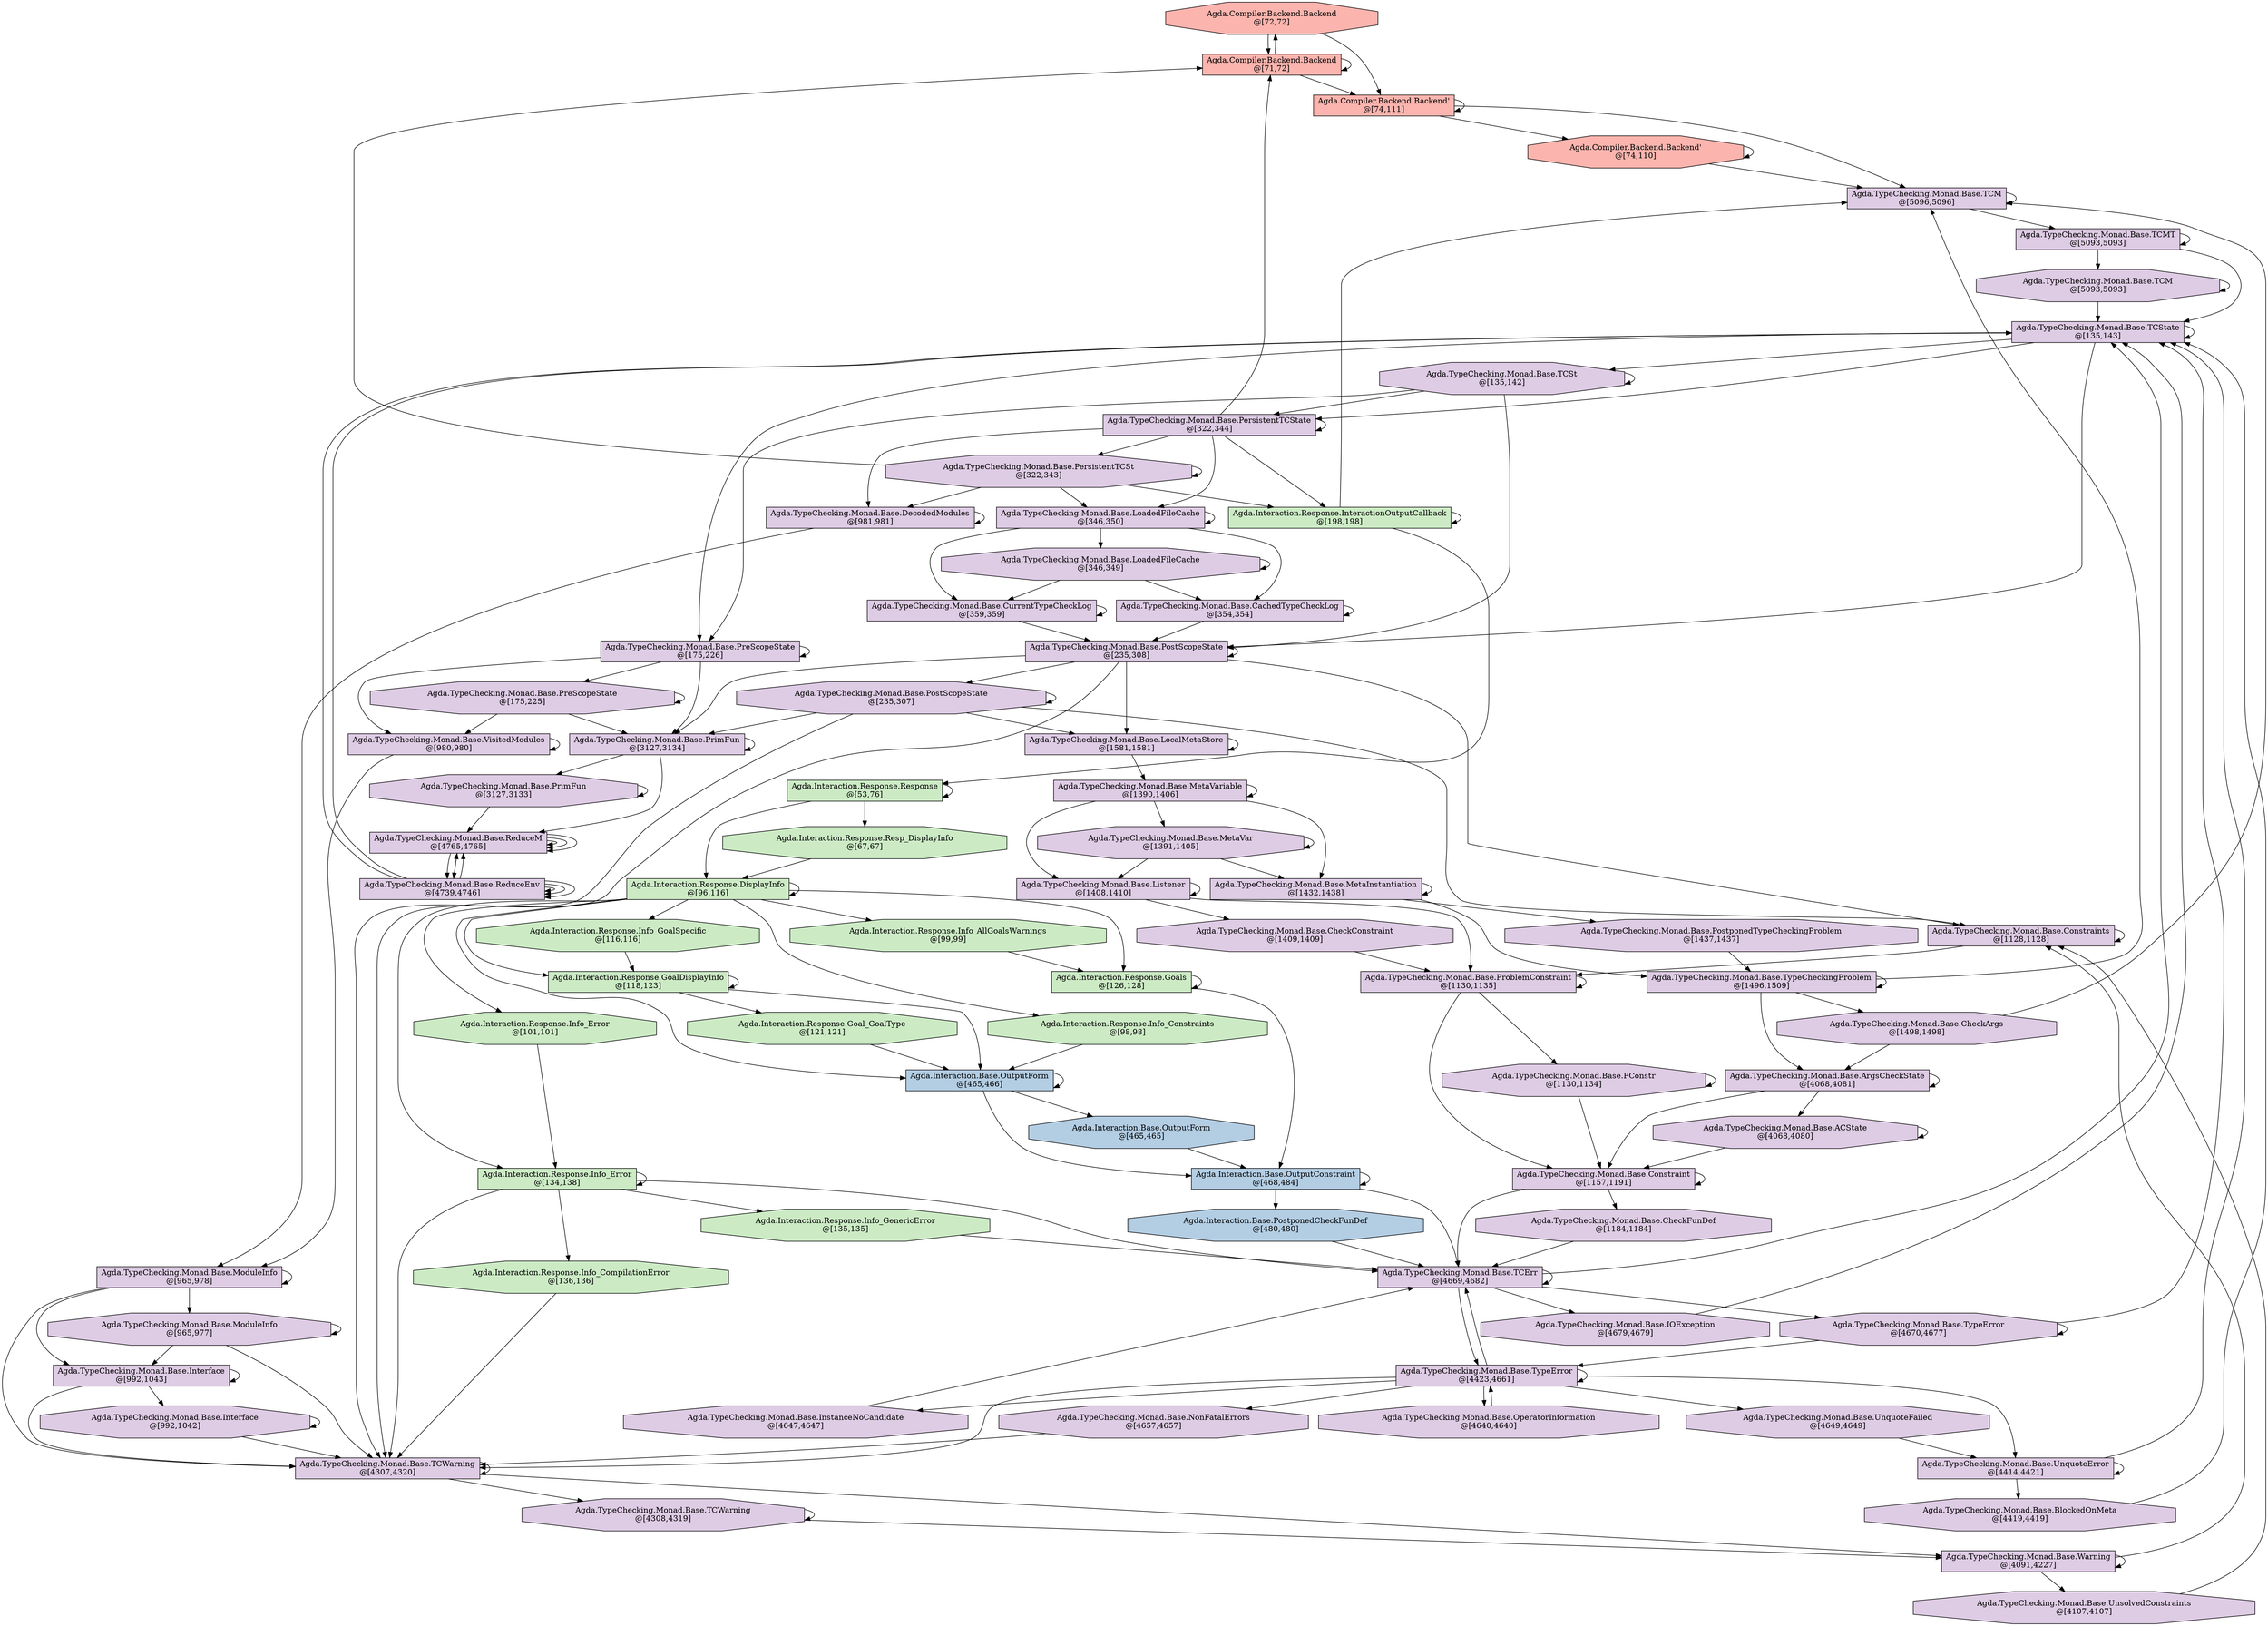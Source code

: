 digraph {
node[style=filled,colorscheme=pastel19];
"Agda.Compiler.Backend.Backend\n@[72,72]"[shape=octagon,fillcolor=1]
"Agda.Compiler.Backend.Backend'\n@[74,110]"[shape=octagon,fillcolor=1]
"Agda.Compiler.Backend.Backend\n@[71,72]"[shape=rect,fillcolor=1]
"Agda.Compiler.Backend.Backend'\n@[74,111]"[shape=rect,fillcolor=1]
"Agda.Interaction.Base.OutputForm\n@[465,465]"[shape=octagon,fillcolor=2]
"Agda.Interaction.Base.PostponedCheckFunDef\n@[480,480]"[shape=octagon,fillcolor=2]
"Agda.Interaction.Base.OutputConstraint\n@[468,484]"[shape=rect,fillcolor=2]
"Agda.Interaction.Base.OutputForm\n@[465,466]"[shape=rect,fillcolor=2]
"Agda.Interaction.Response.Goal_GoalType\n@[121,121]"[shape=octagon,fillcolor=3]
"Agda.Interaction.Response.Info_AllGoalsWarnings\n@[99,99]"[shape=octagon,fillcolor=3]
"Agda.Interaction.Response.Info_CompilationError\n@[136,136]"[shape=octagon,fillcolor=3]
"Agda.Interaction.Response.Info_Constraints\n@[98,98]"[shape=octagon,fillcolor=3]
"Agda.Interaction.Response.Info_Error\n@[101,101]"[shape=octagon,fillcolor=3]
"Agda.Interaction.Response.Info_GenericError\n@[135,135]"[shape=octagon,fillcolor=3]
"Agda.Interaction.Response.Info_GoalSpecific\n@[116,116]"[shape=octagon,fillcolor=3]
"Agda.Interaction.Response.Resp_DisplayInfo\n@[67,67]"[shape=octagon,fillcolor=3]
"Agda.Interaction.Response.DisplayInfo\n@[96,116]"[shape=rect,fillcolor=3]
"Agda.Interaction.Response.GoalDisplayInfo\n@[118,123]"[shape=rect,fillcolor=3]
"Agda.Interaction.Response.Goals\n@[126,128]"[shape=rect,fillcolor=3]
"Agda.Interaction.Response.Info_Error\n@[134,138]"[shape=rect,fillcolor=3]
"Agda.Interaction.Response.InteractionOutputCallback\n@[198,198]"[shape=rect,fillcolor=3]
"Agda.Interaction.Response.Response\n@[53,76]"[shape=rect,fillcolor=3]
"Agda.TypeChecking.Monad.Base.ACState\n@[4068,4080]"[shape=octagon,fillcolor=4]
"Agda.TypeChecking.Monad.Base.BlockedOnMeta\n@[4419,4419]"[shape=octagon,fillcolor=4]
"Agda.TypeChecking.Monad.Base.CheckArgs\n@[1498,1498]"[shape=octagon,fillcolor=4]
"Agda.TypeChecking.Monad.Base.CheckConstraint\n@[1409,1409]"[shape=octagon,fillcolor=4]
"Agda.TypeChecking.Monad.Base.CheckFunDef\n@[1184,1184]"[shape=octagon,fillcolor=4]
"Agda.TypeChecking.Monad.Base.IOException\n@[4679,4679]"[shape=octagon,fillcolor=4]
"Agda.TypeChecking.Monad.Base.InstanceNoCandidate\n@[4647,4647]"[shape=octagon,fillcolor=4]
"Agda.TypeChecking.Monad.Base.Interface\n@[992,1042]"[shape=octagon,fillcolor=4]
"Agda.TypeChecking.Monad.Base.LoadedFileCache\n@[346,349]"[shape=octagon,fillcolor=4]
"Agda.TypeChecking.Monad.Base.MetaVar\n@[1391,1405]"[shape=octagon,fillcolor=4]
"Agda.TypeChecking.Monad.Base.ModuleInfo\n@[965,977]"[shape=octagon,fillcolor=4]
"Agda.TypeChecking.Monad.Base.NonFatalErrors\n@[4657,4657]"[shape=octagon,fillcolor=4]
"Agda.TypeChecking.Monad.Base.OperatorInformation\n@[4640,4640]"[shape=octagon,fillcolor=4]
"Agda.TypeChecking.Monad.Base.PConstr\n@[1130,1134]"[shape=octagon,fillcolor=4]
"Agda.TypeChecking.Monad.Base.PersistentTCSt\n@[322,343]"[shape=octagon,fillcolor=4]
"Agda.TypeChecking.Monad.Base.PostScopeState\n@[235,307]"[shape=octagon,fillcolor=4]
"Agda.TypeChecking.Monad.Base.PostponedTypeCheckingProblem\n@[1437,1437]"[shape=octagon,fillcolor=4]
"Agda.TypeChecking.Monad.Base.PreScopeState\n@[175,225]"[shape=octagon,fillcolor=4]
"Agda.TypeChecking.Monad.Base.PrimFun\n@[3127,3133]"[shape=octagon,fillcolor=4]
"Agda.TypeChecking.Monad.Base.ReduceEnv\n@[4739,4746]"[shape=octagon,fillcolor=4]
"Agda.TypeChecking.Monad.Base.ReduceM\n@[4765,4765]"[shape=octagon,fillcolor=4]
"Agda.TypeChecking.Monad.Base.TCM\n@[5093,5093]"[shape=octagon,fillcolor=4]
"Agda.TypeChecking.Monad.Base.TCSt\n@[135,142]"[shape=octagon,fillcolor=4]
"Agda.TypeChecking.Monad.Base.TCWarning\n@[4308,4319]"[shape=octagon,fillcolor=4]
"Agda.TypeChecking.Monad.Base.TypeError\n@[4670,4677]"[shape=octagon,fillcolor=4]
"Agda.TypeChecking.Monad.Base.UnquoteFailed\n@[4649,4649]"[shape=octagon,fillcolor=4]
"Agda.TypeChecking.Monad.Base.UnsolvedConstraints\n@[4107,4107]"[shape=octagon,fillcolor=4]
"Agda.TypeChecking.Monad.Base.ArgsCheckState\n@[4068,4081]"[shape=rect,fillcolor=4]
"Agda.TypeChecking.Monad.Base.CachedTypeCheckLog\n@[354,354]"[shape=rect,fillcolor=4]
"Agda.TypeChecking.Monad.Base.Constraint\n@[1157,1191]"[shape=rect,fillcolor=4]
"Agda.TypeChecking.Monad.Base.Constraints\n@[1128,1128]"[shape=rect,fillcolor=4]
"Agda.TypeChecking.Monad.Base.CurrentTypeCheckLog\n@[359,359]"[shape=rect,fillcolor=4]
"Agda.TypeChecking.Monad.Base.DecodedModules\n@[981,981]"[shape=rect,fillcolor=4]
"Agda.TypeChecking.Monad.Base.Interface\n@[992,1043]"[shape=rect,fillcolor=4]
"Agda.TypeChecking.Monad.Base.Listener\n@[1408,1410]"[shape=rect,fillcolor=4]
"Agda.TypeChecking.Monad.Base.LoadedFileCache\n@[346,350]"[shape=rect,fillcolor=4]
"Agda.TypeChecking.Monad.Base.LocalMetaStore\n@[1581,1581]"[shape=rect,fillcolor=4]
"Agda.TypeChecking.Monad.Base.MetaInstantiation\n@[1432,1438]"[shape=rect,fillcolor=4]
"Agda.TypeChecking.Monad.Base.MetaVariable\n@[1390,1406]"[shape=rect,fillcolor=4]
"Agda.TypeChecking.Monad.Base.ModuleInfo\n@[965,978]"[shape=rect,fillcolor=4]
"Agda.TypeChecking.Monad.Base.PersistentTCState\n@[322,344]"[shape=rect,fillcolor=4]
"Agda.TypeChecking.Monad.Base.PostScopeState\n@[235,308]"[shape=rect,fillcolor=4]
"Agda.TypeChecking.Monad.Base.PreScopeState\n@[175,226]"[shape=rect,fillcolor=4]
"Agda.TypeChecking.Monad.Base.PrimFun\n@[3127,3134]"[shape=rect,fillcolor=4]
"Agda.TypeChecking.Monad.Base.ProblemConstraint\n@[1130,1135]"[shape=rect,fillcolor=4]
"Agda.TypeChecking.Monad.Base.ReduceEnv\n@[4739,4746]"[shape=rect,fillcolor=4]
"Agda.TypeChecking.Monad.Base.ReduceM\n@[4765,4765]"[shape=rect,fillcolor=4]
"Agda.TypeChecking.Monad.Base.TCErr\n@[4669,4682]"[shape=rect,fillcolor=4]
"Agda.TypeChecking.Monad.Base.TCM\n@[5096,5096]"[shape=rect,fillcolor=4]
"Agda.TypeChecking.Monad.Base.TCMT\n@[5093,5093]"[shape=rect,fillcolor=4]
"Agda.TypeChecking.Monad.Base.TCState\n@[135,143]"[shape=rect,fillcolor=4]
"Agda.TypeChecking.Monad.Base.TCWarning\n@[4307,4320]"[shape=rect,fillcolor=4]
"Agda.TypeChecking.Monad.Base.TypeCheckingProblem\n@[1496,1509]"[shape=rect,fillcolor=4]
"Agda.TypeChecking.Monad.Base.TypeError\n@[4423,4661]"[shape=rect,fillcolor=4]
"Agda.TypeChecking.Monad.Base.UnquoteError\n@[4414,4421]"[shape=rect,fillcolor=4]
"Agda.TypeChecking.Monad.Base.VisitedModules\n@[980,980]"[shape=rect,fillcolor=4]
"Agda.TypeChecking.Monad.Base.Warning\n@[4091,4227]"[shape=rect,fillcolor=4]
"Agda.Compiler.Backend.Backend\n@[72,72]" -> "Agda.Compiler.Backend.Backend\n@[71,72]"
"Agda.Compiler.Backend.Backend\n@[72,72]" -> "Agda.Compiler.Backend.Backend'\n@[74,111]"
"Agda.Compiler.Backend.Backend'\n@[74,110]" -> "Agda.Compiler.Backend.Backend'\n@[74,110]"
"Agda.Compiler.Backend.Backend'\n@[74,110]" -> "Agda.TypeChecking.Monad.Base.TCM\n@[5096,5096]"
"Agda.Compiler.Backend.Backend\n@[71,72]" -> "Agda.Compiler.Backend.Backend\n@[72,72]"
"Agda.Compiler.Backend.Backend\n@[71,72]" -> "Agda.Compiler.Backend.Backend\n@[71,72]"
"Agda.Compiler.Backend.Backend\n@[71,72]" -> "Agda.Compiler.Backend.Backend'\n@[74,111]"
"Agda.Compiler.Backend.Backend'\n@[74,111]" -> "Agda.Compiler.Backend.Backend'\n@[74,110]"
"Agda.Compiler.Backend.Backend'\n@[74,111]" -> "Agda.Compiler.Backend.Backend'\n@[74,111]"
"Agda.Compiler.Backend.Backend'\n@[74,111]" -> "Agda.TypeChecking.Monad.Base.TCM\n@[5096,5096]"
"Agda.Interaction.Base.OutputForm\n@[465,465]" -> "Agda.Interaction.Base.OutputConstraint\n@[468,484]"
"Agda.Interaction.Base.PostponedCheckFunDef\n@[480,480]" -> "Agda.TypeChecking.Monad.Base.TCErr\n@[4669,4682]"
"Agda.Interaction.Base.OutputConstraint\n@[468,484]" -> "Agda.Interaction.Base.PostponedCheckFunDef\n@[480,480]"
"Agda.Interaction.Base.OutputConstraint\n@[468,484]" -> "Agda.Interaction.Base.OutputConstraint\n@[468,484]"
"Agda.Interaction.Base.OutputConstraint\n@[468,484]" -> "Agda.TypeChecking.Monad.Base.TCErr\n@[4669,4682]"
"Agda.Interaction.Base.OutputForm\n@[465,466]" -> "Agda.Interaction.Base.OutputForm\n@[465,465]"
"Agda.Interaction.Base.OutputForm\n@[465,466]" -> "Agda.Interaction.Base.OutputConstraint\n@[468,484]"
"Agda.Interaction.Base.OutputForm\n@[465,466]" -> "Agda.Interaction.Base.OutputForm\n@[465,466]"
"Agda.Interaction.Response.Goal_GoalType\n@[121,121]" -> "Agda.Interaction.Base.OutputForm\n@[465,466]"
"Agda.Interaction.Response.Info_AllGoalsWarnings\n@[99,99]" -> "Agda.Interaction.Response.Goals\n@[126,128]"
"Agda.Interaction.Response.Info_CompilationError\n@[136,136]" -> "Agda.TypeChecking.Monad.Base.TCWarning\n@[4307,4320]"
"Agda.Interaction.Response.Info_Constraints\n@[98,98]" -> "Agda.Interaction.Base.OutputForm\n@[465,466]"
"Agda.Interaction.Response.Info_Error\n@[101,101]" -> "Agda.Interaction.Response.Info_Error\n@[134,138]"
"Agda.Interaction.Response.Info_GenericError\n@[135,135]" -> "Agda.TypeChecking.Monad.Base.TCErr\n@[4669,4682]"
"Agda.Interaction.Response.Info_GoalSpecific\n@[116,116]" -> "Agda.Interaction.Response.GoalDisplayInfo\n@[118,123]"
"Agda.Interaction.Response.Resp_DisplayInfo\n@[67,67]" -> "Agda.Interaction.Response.DisplayInfo\n@[96,116]"
"Agda.Interaction.Response.DisplayInfo\n@[96,116]" -> "Agda.Interaction.Base.OutputForm\n@[465,466]"
"Agda.Interaction.Response.DisplayInfo\n@[96,116]" -> "Agda.Interaction.Response.Info_AllGoalsWarnings\n@[99,99]"
"Agda.Interaction.Response.DisplayInfo\n@[96,116]" -> "Agda.Interaction.Response.Info_Constraints\n@[98,98]"
"Agda.Interaction.Response.DisplayInfo\n@[96,116]" -> "Agda.Interaction.Response.Info_Error\n@[101,101]"
"Agda.Interaction.Response.DisplayInfo\n@[96,116]" -> "Agda.Interaction.Response.Info_GoalSpecific\n@[116,116]"
"Agda.Interaction.Response.DisplayInfo\n@[96,116]" -> "Agda.Interaction.Response.DisplayInfo\n@[96,116]"
"Agda.Interaction.Response.DisplayInfo\n@[96,116]" -> "Agda.Interaction.Response.GoalDisplayInfo\n@[118,123]"
"Agda.Interaction.Response.DisplayInfo\n@[96,116]" -> "Agda.Interaction.Response.Goals\n@[126,128]"
"Agda.Interaction.Response.DisplayInfo\n@[96,116]" -> "Agda.Interaction.Response.Info_Error\n@[134,138]"
"Agda.Interaction.Response.GoalDisplayInfo\n@[118,123]" -> "Agda.Interaction.Base.OutputForm\n@[465,466]"
"Agda.Interaction.Response.GoalDisplayInfo\n@[118,123]" -> "Agda.Interaction.Response.Goal_GoalType\n@[121,121]"
"Agda.Interaction.Response.GoalDisplayInfo\n@[118,123]" -> "Agda.Interaction.Response.GoalDisplayInfo\n@[118,123]"
"Agda.Interaction.Response.Goals\n@[126,128]" -> "Agda.Interaction.Base.OutputConstraint\n@[468,484]"
"Agda.Interaction.Response.Goals\n@[126,128]" -> "Agda.Interaction.Response.Goals\n@[126,128]"
"Agda.Interaction.Response.Info_Error\n@[134,138]" -> "Agda.Interaction.Response.Info_CompilationError\n@[136,136]"
"Agda.Interaction.Response.Info_Error\n@[134,138]" -> "Agda.Interaction.Response.Info_GenericError\n@[135,135]"
"Agda.Interaction.Response.Info_Error\n@[134,138]" -> "Agda.Interaction.Response.Info_Error\n@[134,138]"
"Agda.Interaction.Response.Info_Error\n@[134,138]" -> "Agda.TypeChecking.Monad.Base.TCErr\n@[4669,4682]"
"Agda.Interaction.Response.Info_Error\n@[134,138]" -> "Agda.TypeChecking.Monad.Base.TCWarning\n@[4307,4320]"
"Agda.Interaction.Response.InteractionOutputCallback\n@[198,198]" -> "Agda.Interaction.Response.InteractionOutputCallback\n@[198,198]"
"Agda.Interaction.Response.InteractionOutputCallback\n@[198,198]" -> "Agda.Interaction.Response.Response\n@[53,76]"
"Agda.Interaction.Response.InteractionOutputCallback\n@[198,198]" -> "Agda.TypeChecking.Monad.Base.TCM\n@[5096,5096]"
"Agda.Interaction.Response.Response\n@[53,76]" -> "Agda.Interaction.Response.Resp_DisplayInfo\n@[67,67]"
"Agda.Interaction.Response.Response\n@[53,76]" -> "Agda.Interaction.Response.DisplayInfo\n@[96,116]"
"Agda.Interaction.Response.Response\n@[53,76]" -> "Agda.Interaction.Response.Response\n@[53,76]"
"Agda.TypeChecking.Monad.Base.ACState\n@[4068,4080]" -> "Agda.TypeChecking.Monad.Base.ACState\n@[4068,4080]"
"Agda.TypeChecking.Monad.Base.ACState\n@[4068,4080]" -> "Agda.TypeChecking.Monad.Base.Constraint\n@[1157,1191]"
"Agda.TypeChecking.Monad.Base.BlockedOnMeta\n@[4419,4419]" -> "Agda.TypeChecking.Monad.Base.TCState\n@[135,143]"
"Agda.TypeChecking.Monad.Base.CheckArgs\n@[1498,1498]" -> "Agda.TypeChecking.Monad.Base.ArgsCheckState\n@[4068,4081]"
"Agda.TypeChecking.Monad.Base.CheckArgs\n@[1498,1498]" -> "Agda.TypeChecking.Monad.Base.TCM\n@[5096,5096]"
"Agda.TypeChecking.Monad.Base.CheckConstraint\n@[1409,1409]" -> "Agda.TypeChecking.Monad.Base.ProblemConstraint\n@[1130,1135]"
"Agda.TypeChecking.Monad.Base.CheckFunDef\n@[1184,1184]" -> "Agda.TypeChecking.Monad.Base.TCErr\n@[4669,4682]"
"Agda.TypeChecking.Monad.Base.IOException\n@[4679,4679]" -> "Agda.TypeChecking.Monad.Base.TCState\n@[135,143]"
"Agda.TypeChecking.Monad.Base.InstanceNoCandidate\n@[4647,4647]" -> "Agda.TypeChecking.Monad.Base.TCErr\n@[4669,4682]"
"Agda.TypeChecking.Monad.Base.Interface\n@[992,1042]" -> "Agda.TypeChecking.Monad.Base.Interface\n@[992,1042]"
"Agda.TypeChecking.Monad.Base.Interface\n@[992,1042]" -> "Agda.TypeChecking.Monad.Base.TCWarning\n@[4307,4320]"
"Agda.TypeChecking.Monad.Base.LoadedFileCache\n@[346,349]" -> "Agda.TypeChecking.Monad.Base.LoadedFileCache\n@[346,349]"
"Agda.TypeChecking.Monad.Base.LoadedFileCache\n@[346,349]" -> "Agda.TypeChecking.Monad.Base.CachedTypeCheckLog\n@[354,354]"
"Agda.TypeChecking.Monad.Base.LoadedFileCache\n@[346,349]" -> "Agda.TypeChecking.Monad.Base.CurrentTypeCheckLog\n@[359,359]"
"Agda.TypeChecking.Monad.Base.MetaVar\n@[1391,1405]" -> "Agda.TypeChecking.Monad.Base.MetaVar\n@[1391,1405]"
"Agda.TypeChecking.Monad.Base.MetaVar\n@[1391,1405]" -> "Agda.TypeChecking.Monad.Base.Listener\n@[1408,1410]"
"Agda.TypeChecking.Monad.Base.MetaVar\n@[1391,1405]" -> "Agda.TypeChecking.Monad.Base.MetaInstantiation\n@[1432,1438]"
"Agda.TypeChecking.Monad.Base.ModuleInfo\n@[965,977]" -> "Agda.TypeChecking.Monad.Base.ModuleInfo\n@[965,977]"
"Agda.TypeChecking.Monad.Base.ModuleInfo\n@[965,977]" -> "Agda.TypeChecking.Monad.Base.Interface\n@[992,1043]"
"Agda.TypeChecking.Monad.Base.ModuleInfo\n@[965,977]" -> "Agda.TypeChecking.Monad.Base.TCWarning\n@[4307,4320]"
"Agda.TypeChecking.Monad.Base.NonFatalErrors\n@[4657,4657]" -> "Agda.TypeChecking.Monad.Base.TCWarning\n@[4307,4320]"
"Agda.TypeChecking.Monad.Base.OperatorInformation\n@[4640,4640]" -> "Agda.TypeChecking.Monad.Base.TypeError\n@[4423,4661]"
"Agda.TypeChecking.Monad.Base.PConstr\n@[1130,1134]" -> "Agda.TypeChecking.Monad.Base.PConstr\n@[1130,1134]"
"Agda.TypeChecking.Monad.Base.PConstr\n@[1130,1134]" -> "Agda.TypeChecking.Monad.Base.Constraint\n@[1157,1191]"
"Agda.TypeChecking.Monad.Base.PersistentTCSt\n@[322,343]" -> "Agda.Compiler.Backend.Backend\n@[71,72]"
"Agda.TypeChecking.Monad.Base.PersistentTCSt\n@[322,343]" -> "Agda.Interaction.Response.InteractionOutputCallback\n@[198,198]"
"Agda.TypeChecking.Monad.Base.PersistentTCSt\n@[322,343]" -> "Agda.TypeChecking.Monad.Base.PersistentTCSt\n@[322,343]"
"Agda.TypeChecking.Monad.Base.PersistentTCSt\n@[322,343]" -> "Agda.TypeChecking.Monad.Base.DecodedModules\n@[981,981]"
"Agda.TypeChecking.Monad.Base.PersistentTCSt\n@[322,343]" -> "Agda.TypeChecking.Monad.Base.LoadedFileCache\n@[346,350]"
"Agda.TypeChecking.Monad.Base.PostScopeState\n@[235,307]" -> "Agda.TypeChecking.Monad.Base.PostScopeState\n@[235,307]"
"Agda.TypeChecking.Monad.Base.PostScopeState\n@[235,307]" -> "Agda.TypeChecking.Monad.Base.Constraints\n@[1128,1128]"
"Agda.TypeChecking.Monad.Base.PostScopeState\n@[235,307]" -> "Agda.TypeChecking.Monad.Base.LocalMetaStore\n@[1581,1581]"
"Agda.TypeChecking.Monad.Base.PostScopeState\n@[235,307]" -> "Agda.TypeChecking.Monad.Base.PrimFun\n@[3127,3134]"
"Agda.TypeChecking.Monad.Base.PostScopeState\n@[235,307]" -> "Agda.TypeChecking.Monad.Base.TCWarning\n@[4307,4320]"
"Agda.TypeChecking.Monad.Base.PostponedTypeCheckingProblem\n@[1437,1437]" -> "Agda.TypeChecking.Monad.Base.TypeCheckingProblem\n@[1496,1509]"
"Agda.TypeChecking.Monad.Base.PreScopeState\n@[175,225]" -> "Agda.TypeChecking.Monad.Base.PreScopeState\n@[175,225]"
"Agda.TypeChecking.Monad.Base.PreScopeState\n@[175,225]" -> "Agda.TypeChecking.Monad.Base.PrimFun\n@[3127,3134]"
"Agda.TypeChecking.Monad.Base.PreScopeState\n@[175,225]" -> "Agda.TypeChecking.Monad.Base.VisitedModules\n@[980,980]"
"Agda.TypeChecking.Monad.Base.PrimFun\n@[3127,3133]" -> "Agda.TypeChecking.Monad.Base.PrimFun\n@[3127,3133]"
"Agda.TypeChecking.Monad.Base.PrimFun\n@[3127,3133]" -> "Agda.TypeChecking.Monad.Base.ReduceM\n@[4765,4765]"
"Agda.TypeChecking.Monad.Base.ReduceEnv\n@[4739,4746]" -> "Agda.TypeChecking.Monad.Base.ReduceEnv\n@[4739,4746]"
"Agda.TypeChecking.Monad.Base.ReduceEnv\n@[4739,4746]" -> "Agda.TypeChecking.Monad.Base.ReduceM\n@[4765,4765]"
"Agda.TypeChecking.Monad.Base.ReduceEnv\n@[4739,4746]" -> "Agda.TypeChecking.Monad.Base.TCState\n@[135,143]"
"Agda.TypeChecking.Monad.Base.ReduceM\n@[4765,4765]" -> "Agda.TypeChecking.Monad.Base.ReduceM\n@[4765,4765]"
"Agda.TypeChecking.Monad.Base.ReduceM\n@[4765,4765]" -> "Agda.TypeChecking.Monad.Base.ReduceEnv\n@[4739,4746]"
"Agda.TypeChecking.Monad.Base.TCM\n@[5093,5093]" -> "Agda.TypeChecking.Monad.Base.TCM\n@[5093,5093]"
"Agda.TypeChecking.Monad.Base.TCM\n@[5093,5093]" -> "Agda.TypeChecking.Monad.Base.TCState\n@[135,143]"
"Agda.TypeChecking.Monad.Base.TCSt\n@[135,142]" -> "Agda.TypeChecking.Monad.Base.TCSt\n@[135,142]"
"Agda.TypeChecking.Monad.Base.TCSt\n@[135,142]" -> "Agda.TypeChecking.Monad.Base.PersistentTCState\n@[322,344]"
"Agda.TypeChecking.Monad.Base.TCSt\n@[135,142]" -> "Agda.TypeChecking.Monad.Base.PostScopeState\n@[235,308]"
"Agda.TypeChecking.Monad.Base.TCSt\n@[135,142]" -> "Agda.TypeChecking.Monad.Base.PreScopeState\n@[175,226]"
"Agda.TypeChecking.Monad.Base.TCWarning\n@[4308,4319]" -> "Agda.TypeChecking.Monad.Base.TCWarning\n@[4308,4319]"
"Agda.TypeChecking.Monad.Base.TCWarning\n@[4308,4319]" -> "Agda.TypeChecking.Monad.Base.Warning\n@[4091,4227]"
"Agda.TypeChecking.Monad.Base.TypeError\n@[4670,4677]" -> "Agda.TypeChecking.Monad.Base.TypeError\n@[4670,4677]"
"Agda.TypeChecking.Monad.Base.TypeError\n@[4670,4677]" -> "Agda.TypeChecking.Monad.Base.TCState\n@[135,143]"
"Agda.TypeChecking.Monad.Base.TypeError\n@[4670,4677]" -> "Agda.TypeChecking.Monad.Base.TypeError\n@[4423,4661]"
"Agda.TypeChecking.Monad.Base.UnquoteFailed\n@[4649,4649]" -> "Agda.TypeChecking.Monad.Base.UnquoteError\n@[4414,4421]"
"Agda.TypeChecking.Monad.Base.UnsolvedConstraints\n@[4107,4107]" -> "Agda.TypeChecking.Monad.Base.Constraints\n@[1128,1128]"
"Agda.TypeChecking.Monad.Base.ArgsCheckState\n@[4068,4081]" -> "Agda.TypeChecking.Monad.Base.ACState\n@[4068,4080]"
"Agda.TypeChecking.Monad.Base.ArgsCheckState\n@[4068,4081]" -> "Agda.TypeChecking.Monad.Base.ArgsCheckState\n@[4068,4081]"
"Agda.TypeChecking.Monad.Base.ArgsCheckState\n@[4068,4081]" -> "Agda.TypeChecking.Monad.Base.Constraint\n@[1157,1191]"
"Agda.TypeChecking.Monad.Base.CachedTypeCheckLog\n@[354,354]" -> "Agda.TypeChecking.Monad.Base.CachedTypeCheckLog\n@[354,354]"
"Agda.TypeChecking.Monad.Base.CachedTypeCheckLog\n@[354,354]" -> "Agda.TypeChecking.Monad.Base.PostScopeState\n@[235,308]"
"Agda.TypeChecking.Monad.Base.Constraint\n@[1157,1191]" -> "Agda.TypeChecking.Monad.Base.CheckFunDef\n@[1184,1184]"
"Agda.TypeChecking.Monad.Base.Constraint\n@[1157,1191]" -> "Agda.TypeChecking.Monad.Base.Constraint\n@[1157,1191]"
"Agda.TypeChecking.Monad.Base.Constraint\n@[1157,1191]" -> "Agda.TypeChecking.Monad.Base.TCErr\n@[4669,4682]"
"Agda.TypeChecking.Monad.Base.Constraints\n@[1128,1128]" -> "Agda.TypeChecking.Monad.Base.Constraints\n@[1128,1128]"
"Agda.TypeChecking.Monad.Base.Constraints\n@[1128,1128]" -> "Agda.TypeChecking.Monad.Base.ProblemConstraint\n@[1130,1135]"
"Agda.TypeChecking.Monad.Base.CurrentTypeCheckLog\n@[359,359]" -> "Agda.TypeChecking.Monad.Base.CurrentTypeCheckLog\n@[359,359]"
"Agda.TypeChecking.Monad.Base.CurrentTypeCheckLog\n@[359,359]" -> "Agda.TypeChecking.Monad.Base.PostScopeState\n@[235,308]"
"Agda.TypeChecking.Monad.Base.DecodedModules\n@[981,981]" -> "Agda.TypeChecking.Monad.Base.DecodedModules\n@[981,981]"
"Agda.TypeChecking.Monad.Base.DecodedModules\n@[981,981]" -> "Agda.TypeChecking.Monad.Base.ModuleInfo\n@[965,978]"
"Agda.TypeChecking.Monad.Base.Interface\n@[992,1043]" -> "Agda.TypeChecking.Monad.Base.Interface\n@[992,1042]"
"Agda.TypeChecking.Monad.Base.Interface\n@[992,1043]" -> "Agda.TypeChecking.Monad.Base.Interface\n@[992,1043]"
"Agda.TypeChecking.Monad.Base.Interface\n@[992,1043]" -> "Agda.TypeChecking.Monad.Base.TCWarning\n@[4307,4320]"
"Agda.TypeChecking.Monad.Base.Listener\n@[1408,1410]" -> "Agda.TypeChecking.Monad.Base.CheckConstraint\n@[1409,1409]"
"Agda.TypeChecking.Monad.Base.Listener\n@[1408,1410]" -> "Agda.TypeChecking.Monad.Base.Listener\n@[1408,1410]"
"Agda.TypeChecking.Monad.Base.Listener\n@[1408,1410]" -> "Agda.TypeChecking.Monad.Base.ProblemConstraint\n@[1130,1135]"
"Agda.TypeChecking.Monad.Base.LoadedFileCache\n@[346,350]" -> "Agda.TypeChecking.Monad.Base.LoadedFileCache\n@[346,349]"
"Agda.TypeChecking.Monad.Base.LoadedFileCache\n@[346,350]" -> "Agda.TypeChecking.Monad.Base.CachedTypeCheckLog\n@[354,354]"
"Agda.TypeChecking.Monad.Base.LoadedFileCache\n@[346,350]" -> "Agda.TypeChecking.Monad.Base.CurrentTypeCheckLog\n@[359,359]"
"Agda.TypeChecking.Monad.Base.LoadedFileCache\n@[346,350]" -> "Agda.TypeChecking.Monad.Base.LoadedFileCache\n@[346,350]"
"Agda.TypeChecking.Monad.Base.LocalMetaStore\n@[1581,1581]" -> "Agda.TypeChecking.Monad.Base.LocalMetaStore\n@[1581,1581]"
"Agda.TypeChecking.Monad.Base.LocalMetaStore\n@[1581,1581]" -> "Agda.TypeChecking.Monad.Base.MetaVariable\n@[1390,1406]"
"Agda.TypeChecking.Monad.Base.MetaInstantiation\n@[1432,1438]" -> "Agda.TypeChecking.Monad.Base.PostponedTypeCheckingProblem\n@[1437,1437]"
"Agda.TypeChecking.Monad.Base.MetaInstantiation\n@[1432,1438]" -> "Agda.TypeChecking.Monad.Base.MetaInstantiation\n@[1432,1438]"
"Agda.TypeChecking.Monad.Base.MetaInstantiation\n@[1432,1438]" -> "Agda.TypeChecking.Monad.Base.TypeCheckingProblem\n@[1496,1509]"
"Agda.TypeChecking.Monad.Base.MetaVariable\n@[1390,1406]" -> "Agda.TypeChecking.Monad.Base.MetaVar\n@[1391,1405]"
"Agda.TypeChecking.Monad.Base.MetaVariable\n@[1390,1406]" -> "Agda.TypeChecking.Monad.Base.Listener\n@[1408,1410]"
"Agda.TypeChecking.Monad.Base.MetaVariable\n@[1390,1406]" -> "Agda.TypeChecking.Monad.Base.MetaInstantiation\n@[1432,1438]"
"Agda.TypeChecking.Monad.Base.MetaVariable\n@[1390,1406]" -> "Agda.TypeChecking.Monad.Base.MetaVariable\n@[1390,1406]"
"Agda.TypeChecking.Monad.Base.ModuleInfo\n@[965,978]" -> "Agda.TypeChecking.Monad.Base.ModuleInfo\n@[965,977]"
"Agda.TypeChecking.Monad.Base.ModuleInfo\n@[965,978]" -> "Agda.TypeChecking.Monad.Base.Interface\n@[992,1043]"
"Agda.TypeChecking.Monad.Base.ModuleInfo\n@[965,978]" -> "Agda.TypeChecking.Monad.Base.ModuleInfo\n@[965,978]"
"Agda.TypeChecking.Monad.Base.ModuleInfo\n@[965,978]" -> "Agda.TypeChecking.Monad.Base.TCWarning\n@[4307,4320]"
"Agda.TypeChecking.Monad.Base.PersistentTCState\n@[322,344]" -> "Agda.Compiler.Backend.Backend\n@[71,72]"
"Agda.TypeChecking.Monad.Base.PersistentTCState\n@[322,344]" -> "Agda.Interaction.Response.InteractionOutputCallback\n@[198,198]"
"Agda.TypeChecking.Monad.Base.PersistentTCState\n@[322,344]" -> "Agda.TypeChecking.Monad.Base.PersistentTCSt\n@[322,343]"
"Agda.TypeChecking.Monad.Base.PersistentTCState\n@[322,344]" -> "Agda.TypeChecking.Monad.Base.DecodedModules\n@[981,981]"
"Agda.TypeChecking.Monad.Base.PersistentTCState\n@[322,344]" -> "Agda.TypeChecking.Monad.Base.LoadedFileCache\n@[346,350]"
"Agda.TypeChecking.Monad.Base.PersistentTCState\n@[322,344]" -> "Agda.TypeChecking.Monad.Base.PersistentTCState\n@[322,344]"
"Agda.TypeChecking.Monad.Base.PostScopeState\n@[235,308]" -> "Agda.TypeChecking.Monad.Base.PostScopeState\n@[235,307]"
"Agda.TypeChecking.Monad.Base.PostScopeState\n@[235,308]" -> "Agda.TypeChecking.Monad.Base.Constraints\n@[1128,1128]"
"Agda.TypeChecking.Monad.Base.PostScopeState\n@[235,308]" -> "Agda.TypeChecking.Monad.Base.LocalMetaStore\n@[1581,1581]"
"Agda.TypeChecking.Monad.Base.PostScopeState\n@[235,308]" -> "Agda.TypeChecking.Monad.Base.PostScopeState\n@[235,308]"
"Agda.TypeChecking.Monad.Base.PostScopeState\n@[235,308]" -> "Agda.TypeChecking.Monad.Base.PrimFun\n@[3127,3134]"
"Agda.TypeChecking.Monad.Base.PostScopeState\n@[235,308]" -> "Agda.TypeChecking.Monad.Base.TCWarning\n@[4307,4320]"
"Agda.TypeChecking.Monad.Base.PreScopeState\n@[175,226]" -> "Agda.TypeChecking.Monad.Base.PreScopeState\n@[175,225]"
"Agda.TypeChecking.Monad.Base.PreScopeState\n@[175,226]" -> "Agda.TypeChecking.Monad.Base.PreScopeState\n@[175,226]"
"Agda.TypeChecking.Monad.Base.PreScopeState\n@[175,226]" -> "Agda.TypeChecking.Monad.Base.PrimFun\n@[3127,3134]"
"Agda.TypeChecking.Monad.Base.PreScopeState\n@[175,226]" -> "Agda.TypeChecking.Monad.Base.VisitedModules\n@[980,980]"
"Agda.TypeChecking.Monad.Base.PrimFun\n@[3127,3134]" -> "Agda.TypeChecking.Monad.Base.PrimFun\n@[3127,3133]"
"Agda.TypeChecking.Monad.Base.PrimFun\n@[3127,3134]" -> "Agda.TypeChecking.Monad.Base.PrimFun\n@[3127,3134]"
"Agda.TypeChecking.Monad.Base.PrimFun\n@[3127,3134]" -> "Agda.TypeChecking.Monad.Base.ReduceM\n@[4765,4765]"
"Agda.TypeChecking.Monad.Base.ProblemConstraint\n@[1130,1135]" -> "Agda.TypeChecking.Monad.Base.PConstr\n@[1130,1134]"
"Agda.TypeChecking.Monad.Base.ProblemConstraint\n@[1130,1135]" -> "Agda.TypeChecking.Monad.Base.Constraint\n@[1157,1191]"
"Agda.TypeChecking.Monad.Base.ProblemConstraint\n@[1130,1135]" -> "Agda.TypeChecking.Monad.Base.ProblemConstraint\n@[1130,1135]"
"Agda.TypeChecking.Monad.Base.ReduceEnv\n@[4739,4746]" -> "Agda.TypeChecking.Monad.Base.ReduceEnv\n@[4739,4746]"
"Agda.TypeChecking.Monad.Base.ReduceEnv\n@[4739,4746]" -> "Agda.TypeChecking.Monad.Base.ReduceEnv\n@[4739,4746]"
"Agda.TypeChecking.Monad.Base.ReduceEnv\n@[4739,4746]" -> "Agda.TypeChecking.Monad.Base.ReduceM\n@[4765,4765]"
"Agda.TypeChecking.Monad.Base.ReduceEnv\n@[4739,4746]" -> "Agda.TypeChecking.Monad.Base.TCState\n@[135,143]"
"Agda.TypeChecking.Monad.Base.ReduceM\n@[4765,4765]" -> "Agda.TypeChecking.Monad.Base.ReduceM\n@[4765,4765]"
"Agda.TypeChecking.Monad.Base.ReduceM\n@[4765,4765]" -> "Agda.TypeChecking.Monad.Base.ReduceEnv\n@[4739,4746]"
"Agda.TypeChecking.Monad.Base.ReduceM\n@[4765,4765]" -> "Agda.TypeChecking.Monad.Base.ReduceM\n@[4765,4765]"
"Agda.TypeChecking.Monad.Base.TCErr\n@[4669,4682]" -> "Agda.TypeChecking.Monad.Base.IOException\n@[4679,4679]"
"Agda.TypeChecking.Monad.Base.TCErr\n@[4669,4682]" -> "Agda.TypeChecking.Monad.Base.TypeError\n@[4670,4677]"
"Agda.TypeChecking.Monad.Base.TCErr\n@[4669,4682]" -> "Agda.TypeChecking.Monad.Base.TCErr\n@[4669,4682]"
"Agda.TypeChecking.Monad.Base.TCErr\n@[4669,4682]" -> "Agda.TypeChecking.Monad.Base.TCState\n@[135,143]"
"Agda.TypeChecking.Monad.Base.TCErr\n@[4669,4682]" -> "Agda.TypeChecking.Monad.Base.TypeError\n@[4423,4661]"
"Agda.TypeChecking.Monad.Base.TCM\n@[5096,5096]" -> "Agda.TypeChecking.Monad.Base.TCM\n@[5096,5096]"
"Agda.TypeChecking.Monad.Base.TCM\n@[5096,5096]" -> "Agda.TypeChecking.Monad.Base.TCMT\n@[5093,5093]"
"Agda.TypeChecking.Monad.Base.TCMT\n@[5093,5093]" -> "Agda.TypeChecking.Monad.Base.TCM\n@[5093,5093]"
"Agda.TypeChecking.Monad.Base.TCMT\n@[5093,5093]" -> "Agda.TypeChecking.Monad.Base.TCMT\n@[5093,5093]"
"Agda.TypeChecking.Monad.Base.TCMT\n@[5093,5093]" -> "Agda.TypeChecking.Monad.Base.TCState\n@[135,143]"
"Agda.TypeChecking.Monad.Base.TCState\n@[135,143]" -> "Agda.TypeChecking.Monad.Base.TCSt\n@[135,142]"
"Agda.TypeChecking.Monad.Base.TCState\n@[135,143]" -> "Agda.TypeChecking.Monad.Base.PersistentTCState\n@[322,344]"
"Agda.TypeChecking.Monad.Base.TCState\n@[135,143]" -> "Agda.TypeChecking.Monad.Base.PostScopeState\n@[235,308]"
"Agda.TypeChecking.Monad.Base.TCState\n@[135,143]" -> "Agda.TypeChecking.Monad.Base.PreScopeState\n@[175,226]"
"Agda.TypeChecking.Monad.Base.TCState\n@[135,143]" -> "Agda.TypeChecking.Monad.Base.TCState\n@[135,143]"
"Agda.TypeChecking.Monad.Base.TCWarning\n@[4307,4320]" -> "Agda.TypeChecking.Monad.Base.TCWarning\n@[4308,4319]"
"Agda.TypeChecking.Monad.Base.TCWarning\n@[4307,4320]" -> "Agda.TypeChecking.Monad.Base.TCWarning\n@[4307,4320]"
"Agda.TypeChecking.Monad.Base.TCWarning\n@[4307,4320]" -> "Agda.TypeChecking.Monad.Base.Warning\n@[4091,4227]"
"Agda.TypeChecking.Monad.Base.TypeCheckingProblem\n@[1496,1509]" -> "Agda.TypeChecking.Monad.Base.CheckArgs\n@[1498,1498]"
"Agda.TypeChecking.Monad.Base.TypeCheckingProblem\n@[1496,1509]" -> "Agda.TypeChecking.Monad.Base.ArgsCheckState\n@[4068,4081]"
"Agda.TypeChecking.Monad.Base.TypeCheckingProblem\n@[1496,1509]" -> "Agda.TypeChecking.Monad.Base.TCM\n@[5096,5096]"
"Agda.TypeChecking.Monad.Base.TypeCheckingProblem\n@[1496,1509]" -> "Agda.TypeChecking.Monad.Base.TypeCheckingProblem\n@[1496,1509]"
"Agda.TypeChecking.Monad.Base.TypeError\n@[4423,4661]" -> "Agda.TypeChecking.Monad.Base.InstanceNoCandidate\n@[4647,4647]"
"Agda.TypeChecking.Monad.Base.TypeError\n@[4423,4661]" -> "Agda.TypeChecking.Monad.Base.NonFatalErrors\n@[4657,4657]"
"Agda.TypeChecking.Monad.Base.TypeError\n@[4423,4661]" -> "Agda.TypeChecking.Monad.Base.OperatorInformation\n@[4640,4640]"
"Agda.TypeChecking.Monad.Base.TypeError\n@[4423,4661]" -> "Agda.TypeChecking.Monad.Base.UnquoteFailed\n@[4649,4649]"
"Agda.TypeChecking.Monad.Base.TypeError\n@[4423,4661]" -> "Agda.TypeChecking.Monad.Base.TCErr\n@[4669,4682]"
"Agda.TypeChecking.Monad.Base.TypeError\n@[4423,4661]" -> "Agda.TypeChecking.Monad.Base.TCWarning\n@[4307,4320]"
"Agda.TypeChecking.Monad.Base.TypeError\n@[4423,4661]" -> "Agda.TypeChecking.Monad.Base.TypeError\n@[4423,4661]"
"Agda.TypeChecking.Monad.Base.TypeError\n@[4423,4661]" -> "Agda.TypeChecking.Monad.Base.UnquoteError\n@[4414,4421]"
"Agda.TypeChecking.Monad.Base.UnquoteError\n@[4414,4421]" -> "Agda.TypeChecking.Monad.Base.BlockedOnMeta\n@[4419,4419]"
"Agda.TypeChecking.Monad.Base.UnquoteError\n@[4414,4421]" -> "Agda.TypeChecking.Monad.Base.TCState\n@[135,143]"
"Agda.TypeChecking.Monad.Base.UnquoteError\n@[4414,4421]" -> "Agda.TypeChecking.Monad.Base.UnquoteError\n@[4414,4421]"
"Agda.TypeChecking.Monad.Base.VisitedModules\n@[980,980]" -> "Agda.TypeChecking.Monad.Base.ModuleInfo\n@[965,978]"
"Agda.TypeChecking.Monad.Base.VisitedModules\n@[980,980]" -> "Agda.TypeChecking.Monad.Base.VisitedModules\n@[980,980]"
"Agda.TypeChecking.Monad.Base.Warning\n@[4091,4227]" -> "Agda.TypeChecking.Monad.Base.UnsolvedConstraints\n@[4107,4107]"
"Agda.TypeChecking.Monad.Base.Warning\n@[4091,4227]" -> "Agda.TypeChecking.Monad.Base.Constraints\n@[1128,1128]"
"Agda.TypeChecking.Monad.Base.Warning\n@[4091,4227]" -> "Agda.TypeChecking.Monad.Base.Warning\n@[4091,4227]"
}
